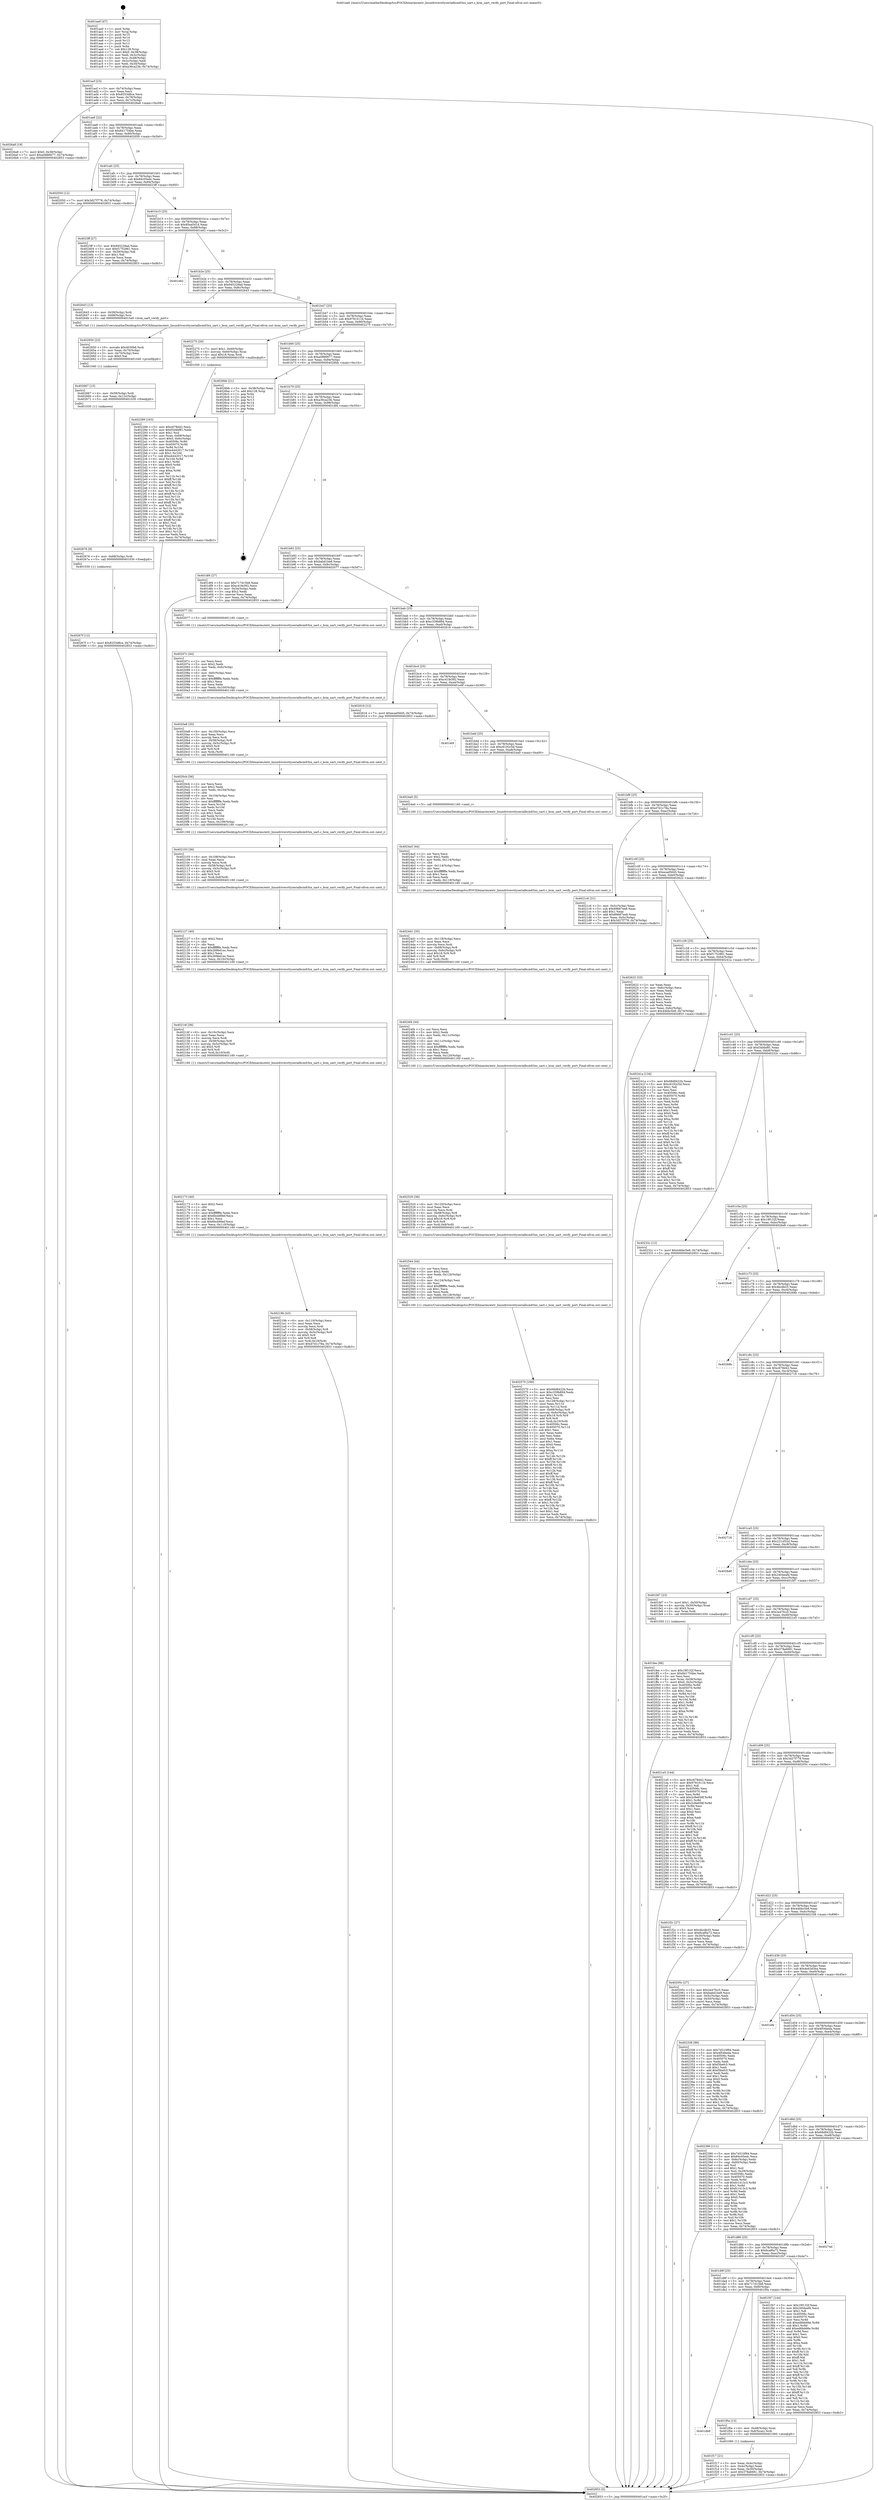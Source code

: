 digraph "0x401aa0" {
  label = "0x401aa0 (/mnt/c/Users/mathe/Desktop/tcc/POCII/binaries/extr_linuxdriversttyserialbcm63xx_uart.c_bcm_uart_verify_port_Final-ollvm.out::main(0))"
  labelloc = "t"
  node[shape=record]

  Entry [label="",width=0.3,height=0.3,shape=circle,fillcolor=black,style=filled]
  "0x401acf" [label="{
     0x401acf [23]\l
     | [instrs]\l
     &nbsp;&nbsp;0x401acf \<+3\>: mov -0x74(%rbp),%eax\l
     &nbsp;&nbsp;0x401ad2 \<+2\>: mov %eax,%ecx\l
     &nbsp;&nbsp;0x401ad4 \<+6\>: sub $0x8253d8ce,%ecx\l
     &nbsp;&nbsp;0x401ada \<+3\>: mov %eax,-0x78(%rbp)\l
     &nbsp;&nbsp;0x401add \<+3\>: mov %ecx,-0x7c(%rbp)\l
     &nbsp;&nbsp;0x401ae0 \<+6\>: je 00000000004026a8 \<main+0xc08\>\l
  }"]
  "0x4026a8" [label="{
     0x4026a8 [19]\l
     | [instrs]\l
     &nbsp;&nbsp;0x4026a8 \<+7\>: movl $0x0,-0x38(%rbp)\l
     &nbsp;&nbsp;0x4026af \<+7\>: movl $0xa0886677,-0x74(%rbp)\l
     &nbsp;&nbsp;0x4026b6 \<+5\>: jmp 0000000000402853 \<main+0xdb3\>\l
  }"]
  "0x401ae6" [label="{
     0x401ae6 [22]\l
     | [instrs]\l
     &nbsp;&nbsp;0x401ae6 \<+5\>: jmp 0000000000401aeb \<main+0x4b\>\l
     &nbsp;&nbsp;0x401aeb \<+3\>: mov -0x78(%rbp),%eax\l
     &nbsp;&nbsp;0x401aee \<+5\>: sub $0x841754be,%eax\l
     &nbsp;&nbsp;0x401af3 \<+3\>: mov %eax,-0x80(%rbp)\l
     &nbsp;&nbsp;0x401af6 \<+6\>: je 0000000000402050 \<main+0x5b0\>\l
  }"]
  Exit [label="",width=0.3,height=0.3,shape=circle,fillcolor=black,style=filled,peripheries=2]
  "0x402050" [label="{
     0x402050 [12]\l
     | [instrs]\l
     &nbsp;&nbsp;0x402050 \<+7\>: movl $0x3d27f778,-0x74(%rbp)\l
     &nbsp;&nbsp;0x402057 \<+5\>: jmp 0000000000402853 \<main+0xdb3\>\l
  }"]
  "0x401afc" [label="{
     0x401afc [25]\l
     | [instrs]\l
     &nbsp;&nbsp;0x401afc \<+5\>: jmp 0000000000401b01 \<main+0x61\>\l
     &nbsp;&nbsp;0x401b01 \<+3\>: mov -0x78(%rbp),%eax\l
     &nbsp;&nbsp;0x401b04 \<+5\>: sub $0x84c05edc,%eax\l
     &nbsp;&nbsp;0x401b09 \<+6\>: mov %eax,-0x84(%rbp)\l
     &nbsp;&nbsp;0x401b0f \<+6\>: je 00000000004023ff \<main+0x95f\>\l
  }"]
  "0x40267f" [label="{
     0x40267f [12]\l
     | [instrs]\l
     &nbsp;&nbsp;0x40267f \<+7\>: movl $0x8253d8ce,-0x74(%rbp)\l
     &nbsp;&nbsp;0x402686 \<+5\>: jmp 0000000000402853 \<main+0xdb3\>\l
  }"]
  "0x4023ff" [label="{
     0x4023ff [27]\l
     | [instrs]\l
     &nbsp;&nbsp;0x4023ff \<+5\>: mov $0x945229ad,%eax\l
     &nbsp;&nbsp;0x402404 \<+5\>: mov $0xf1752861,%ecx\l
     &nbsp;&nbsp;0x402409 \<+3\>: mov -0x29(%rbp),%dl\l
     &nbsp;&nbsp;0x40240c \<+3\>: test $0x1,%dl\l
     &nbsp;&nbsp;0x40240f \<+3\>: cmovne %ecx,%eax\l
     &nbsp;&nbsp;0x402412 \<+3\>: mov %eax,-0x74(%rbp)\l
     &nbsp;&nbsp;0x402415 \<+5\>: jmp 0000000000402853 \<main+0xdb3\>\l
  }"]
  "0x401b15" [label="{
     0x401b15 [25]\l
     | [instrs]\l
     &nbsp;&nbsp;0x401b15 \<+5\>: jmp 0000000000401b1a \<main+0x7a\>\l
     &nbsp;&nbsp;0x401b1a \<+3\>: mov -0x78(%rbp),%eax\l
     &nbsp;&nbsp;0x401b1d \<+5\>: sub $0x85ea541d,%eax\l
     &nbsp;&nbsp;0x401b22 \<+6\>: mov %eax,-0x88(%rbp)\l
     &nbsp;&nbsp;0x401b28 \<+6\>: je 0000000000401e62 \<main+0x3c2\>\l
  }"]
  "0x402676" [label="{
     0x402676 [9]\l
     | [instrs]\l
     &nbsp;&nbsp;0x402676 \<+4\>: mov -0x68(%rbp),%rdi\l
     &nbsp;&nbsp;0x40267a \<+5\>: call 0000000000401030 \<free@plt\>\l
     | [calls]\l
     &nbsp;&nbsp;0x401030 \{1\} (unknown)\l
  }"]
  "0x401e62" [label="{
     0x401e62\l
  }", style=dashed]
  "0x401b2e" [label="{
     0x401b2e [25]\l
     | [instrs]\l
     &nbsp;&nbsp;0x401b2e \<+5\>: jmp 0000000000401b33 \<main+0x93\>\l
     &nbsp;&nbsp;0x401b33 \<+3\>: mov -0x78(%rbp),%eax\l
     &nbsp;&nbsp;0x401b36 \<+5\>: sub $0x945229ad,%eax\l
     &nbsp;&nbsp;0x401b3b \<+6\>: mov %eax,-0x8c(%rbp)\l
     &nbsp;&nbsp;0x401b41 \<+6\>: je 0000000000402643 \<main+0xba3\>\l
  }"]
  "0x402667" [label="{
     0x402667 [15]\l
     | [instrs]\l
     &nbsp;&nbsp;0x402667 \<+4\>: mov -0x58(%rbp),%rdi\l
     &nbsp;&nbsp;0x40266b \<+6\>: mov %eax,-0x12c(%rbp)\l
     &nbsp;&nbsp;0x402671 \<+5\>: call 0000000000401030 \<free@plt\>\l
     | [calls]\l
     &nbsp;&nbsp;0x401030 \{1\} (unknown)\l
  }"]
  "0x402643" [label="{
     0x402643 [13]\l
     | [instrs]\l
     &nbsp;&nbsp;0x402643 \<+4\>: mov -0x58(%rbp),%rdi\l
     &nbsp;&nbsp;0x402647 \<+4\>: mov -0x68(%rbp),%rsi\l
     &nbsp;&nbsp;0x40264b \<+5\>: call 00000000004015a0 \<bcm_uart_verify_port\>\l
     | [calls]\l
     &nbsp;&nbsp;0x4015a0 \{1\} (/mnt/c/Users/mathe/Desktop/tcc/POCII/binaries/extr_linuxdriversttyserialbcm63xx_uart.c_bcm_uart_verify_port_Final-ollvm.out::bcm_uart_verify_port)\l
  }"]
  "0x401b47" [label="{
     0x401b47 [25]\l
     | [instrs]\l
     &nbsp;&nbsp;0x401b47 \<+5\>: jmp 0000000000401b4c \<main+0xac\>\l
     &nbsp;&nbsp;0x401b4c \<+3\>: mov -0x78(%rbp),%eax\l
     &nbsp;&nbsp;0x401b4f \<+5\>: sub $0x9781011b,%eax\l
     &nbsp;&nbsp;0x401b54 \<+6\>: mov %eax,-0x90(%rbp)\l
     &nbsp;&nbsp;0x401b5a \<+6\>: je 0000000000402275 \<main+0x7d5\>\l
  }"]
  "0x402650" [label="{
     0x402650 [23]\l
     | [instrs]\l
     &nbsp;&nbsp;0x402650 \<+10\>: movabs $0x4030b6,%rdi\l
     &nbsp;&nbsp;0x40265a \<+3\>: mov %eax,-0x70(%rbp)\l
     &nbsp;&nbsp;0x40265d \<+3\>: mov -0x70(%rbp),%esi\l
     &nbsp;&nbsp;0x402660 \<+2\>: mov $0x0,%al\l
     &nbsp;&nbsp;0x402662 \<+5\>: call 0000000000401040 \<printf@plt\>\l
     | [calls]\l
     &nbsp;&nbsp;0x401040 \{1\} (unknown)\l
  }"]
  "0x402275" [label="{
     0x402275 [20]\l
     | [instrs]\l
     &nbsp;&nbsp;0x402275 \<+7\>: movl $0x1,-0x60(%rbp)\l
     &nbsp;&nbsp;0x40227c \<+4\>: movslq -0x60(%rbp),%rax\l
     &nbsp;&nbsp;0x402280 \<+4\>: imul $0x18,%rax,%rdi\l
     &nbsp;&nbsp;0x402284 \<+5\>: call 0000000000401050 \<malloc@plt\>\l
     | [calls]\l
     &nbsp;&nbsp;0x401050 \{1\} (unknown)\l
  }"]
  "0x401b60" [label="{
     0x401b60 [25]\l
     | [instrs]\l
     &nbsp;&nbsp;0x401b60 \<+5\>: jmp 0000000000401b65 \<main+0xc5\>\l
     &nbsp;&nbsp;0x401b65 \<+3\>: mov -0x78(%rbp),%eax\l
     &nbsp;&nbsp;0x401b68 \<+5\>: sub $0xa0886677,%eax\l
     &nbsp;&nbsp;0x401b6d \<+6\>: mov %eax,-0x94(%rbp)\l
     &nbsp;&nbsp;0x401b73 \<+6\>: je 00000000004026bb \<main+0xc1b\>\l
  }"]
  "0x402570" [label="{
     0x402570 [166]\l
     | [instrs]\l
     &nbsp;&nbsp;0x402570 \<+5\>: mov $0x68d8422b,%ecx\l
     &nbsp;&nbsp;0x402575 \<+5\>: mov $0xc339b894,%edx\l
     &nbsp;&nbsp;0x40257a \<+3\>: mov $0x1,%r10b\l
     &nbsp;&nbsp;0x40257d \<+2\>: xor %esi,%esi\l
     &nbsp;&nbsp;0x40257f \<+7\>: mov -0x128(%rbp),%r11d\l
     &nbsp;&nbsp;0x402586 \<+4\>: imul %eax,%r11d\l
     &nbsp;&nbsp;0x40258a \<+3\>: movslq %r11d,%rdi\l
     &nbsp;&nbsp;0x40258d \<+4\>: mov -0x68(%rbp),%r8\l
     &nbsp;&nbsp;0x402591 \<+4\>: movslq -0x6c(%rbp),%r9\l
     &nbsp;&nbsp;0x402595 \<+4\>: imul $0x18,%r9,%r9\l
     &nbsp;&nbsp;0x402599 \<+3\>: add %r9,%r8\l
     &nbsp;&nbsp;0x40259c \<+4\>: mov %rdi,0x10(%r8)\l
     &nbsp;&nbsp;0x4025a0 \<+7\>: mov 0x40506c,%eax\l
     &nbsp;&nbsp;0x4025a7 \<+8\>: mov 0x405070,%r11d\l
     &nbsp;&nbsp;0x4025af \<+3\>: sub $0x1,%esi\l
     &nbsp;&nbsp;0x4025b2 \<+2\>: mov %eax,%ebx\l
     &nbsp;&nbsp;0x4025b4 \<+2\>: add %esi,%ebx\l
     &nbsp;&nbsp;0x4025b6 \<+3\>: imul %ebx,%eax\l
     &nbsp;&nbsp;0x4025b9 \<+3\>: and $0x1,%eax\l
     &nbsp;&nbsp;0x4025bc \<+3\>: cmp $0x0,%eax\l
     &nbsp;&nbsp;0x4025bf \<+4\>: sete %r14b\l
     &nbsp;&nbsp;0x4025c3 \<+4\>: cmp $0xa,%r11d\l
     &nbsp;&nbsp;0x4025c7 \<+4\>: setl %r15b\l
     &nbsp;&nbsp;0x4025cb \<+3\>: mov %r14b,%r12b\l
     &nbsp;&nbsp;0x4025ce \<+4\>: xor $0xff,%r12b\l
     &nbsp;&nbsp;0x4025d2 \<+3\>: mov %r15b,%r13b\l
     &nbsp;&nbsp;0x4025d5 \<+4\>: xor $0xff,%r13b\l
     &nbsp;&nbsp;0x4025d9 \<+4\>: xor $0x1,%r10b\l
     &nbsp;&nbsp;0x4025dd \<+3\>: mov %r12b,%al\l
     &nbsp;&nbsp;0x4025e0 \<+2\>: and $0xff,%al\l
     &nbsp;&nbsp;0x4025e2 \<+3\>: and %r10b,%r14b\l
     &nbsp;&nbsp;0x4025e5 \<+3\>: mov %r13b,%sil\l
     &nbsp;&nbsp;0x4025e8 \<+4\>: and $0xff,%sil\l
     &nbsp;&nbsp;0x4025ec \<+3\>: and %r10b,%r15b\l
     &nbsp;&nbsp;0x4025ef \<+3\>: or %r14b,%al\l
     &nbsp;&nbsp;0x4025f2 \<+3\>: or %r15b,%sil\l
     &nbsp;&nbsp;0x4025f5 \<+3\>: xor %sil,%al\l
     &nbsp;&nbsp;0x4025f8 \<+3\>: or %r13b,%r12b\l
     &nbsp;&nbsp;0x4025fb \<+4\>: xor $0xff,%r12b\l
     &nbsp;&nbsp;0x4025ff \<+4\>: or $0x1,%r10b\l
     &nbsp;&nbsp;0x402603 \<+3\>: and %r10b,%r12b\l
     &nbsp;&nbsp;0x402606 \<+3\>: or %r12b,%al\l
     &nbsp;&nbsp;0x402609 \<+2\>: test $0x1,%al\l
     &nbsp;&nbsp;0x40260b \<+3\>: cmovne %edx,%ecx\l
     &nbsp;&nbsp;0x40260e \<+3\>: mov %ecx,-0x74(%rbp)\l
     &nbsp;&nbsp;0x402611 \<+5\>: jmp 0000000000402853 \<main+0xdb3\>\l
  }"]
  "0x4026bb" [label="{
     0x4026bb [21]\l
     | [instrs]\l
     &nbsp;&nbsp;0x4026bb \<+3\>: mov -0x38(%rbp),%eax\l
     &nbsp;&nbsp;0x4026be \<+7\>: add $0x128,%rsp\l
     &nbsp;&nbsp;0x4026c5 \<+1\>: pop %rbx\l
     &nbsp;&nbsp;0x4026c6 \<+2\>: pop %r12\l
     &nbsp;&nbsp;0x4026c8 \<+2\>: pop %r13\l
     &nbsp;&nbsp;0x4026ca \<+2\>: pop %r14\l
     &nbsp;&nbsp;0x4026cc \<+2\>: pop %r15\l
     &nbsp;&nbsp;0x4026ce \<+1\>: pop %rbp\l
     &nbsp;&nbsp;0x4026cf \<+1\>: ret\l
  }"]
  "0x401b79" [label="{
     0x401b79 [25]\l
     | [instrs]\l
     &nbsp;&nbsp;0x401b79 \<+5\>: jmp 0000000000401b7e \<main+0xde\>\l
     &nbsp;&nbsp;0x401b7e \<+3\>: mov -0x78(%rbp),%eax\l
     &nbsp;&nbsp;0x401b81 \<+5\>: sub $0xa36ca23b,%eax\l
     &nbsp;&nbsp;0x401b86 \<+6\>: mov %eax,-0x98(%rbp)\l
     &nbsp;&nbsp;0x401b8c \<+6\>: je 0000000000401df4 \<main+0x354\>\l
  }"]
  "0x402544" [label="{
     0x402544 [44]\l
     | [instrs]\l
     &nbsp;&nbsp;0x402544 \<+2\>: xor %ecx,%ecx\l
     &nbsp;&nbsp;0x402546 \<+5\>: mov $0x2,%edx\l
     &nbsp;&nbsp;0x40254b \<+6\>: mov %edx,-0x124(%rbp)\l
     &nbsp;&nbsp;0x402551 \<+1\>: cltd\l
     &nbsp;&nbsp;0x402552 \<+6\>: mov -0x124(%rbp),%esi\l
     &nbsp;&nbsp;0x402558 \<+2\>: idiv %esi\l
     &nbsp;&nbsp;0x40255a \<+6\>: imul $0xfffffffe,%edx,%edx\l
     &nbsp;&nbsp;0x402560 \<+3\>: sub $0x1,%ecx\l
     &nbsp;&nbsp;0x402563 \<+2\>: sub %ecx,%edx\l
     &nbsp;&nbsp;0x402565 \<+6\>: mov %edx,-0x128(%rbp)\l
     &nbsp;&nbsp;0x40256b \<+5\>: call 0000000000401160 \<next_i\>\l
     | [calls]\l
     &nbsp;&nbsp;0x401160 \{1\} (/mnt/c/Users/mathe/Desktop/tcc/POCII/binaries/extr_linuxdriversttyserialbcm63xx_uart.c_bcm_uart_verify_port_Final-ollvm.out::next_i)\l
  }"]
  "0x401df4" [label="{
     0x401df4 [27]\l
     | [instrs]\l
     &nbsp;&nbsp;0x401df4 \<+5\>: mov $0x717d15b8,%eax\l
     &nbsp;&nbsp;0x401df9 \<+5\>: mov $0xc41fe392,%ecx\l
     &nbsp;&nbsp;0x401dfe \<+3\>: mov -0x34(%rbp),%edx\l
     &nbsp;&nbsp;0x401e01 \<+3\>: cmp $0x2,%edx\l
     &nbsp;&nbsp;0x401e04 \<+3\>: cmovne %ecx,%eax\l
     &nbsp;&nbsp;0x401e07 \<+3\>: mov %eax,-0x74(%rbp)\l
     &nbsp;&nbsp;0x401e0a \<+5\>: jmp 0000000000402853 \<main+0xdb3\>\l
  }"]
  "0x401b92" [label="{
     0x401b92 [25]\l
     | [instrs]\l
     &nbsp;&nbsp;0x401b92 \<+5\>: jmp 0000000000401b97 \<main+0xf7\>\l
     &nbsp;&nbsp;0x401b97 \<+3\>: mov -0x78(%rbp),%eax\l
     &nbsp;&nbsp;0x401b9a \<+5\>: sub $0xbabd1be8,%eax\l
     &nbsp;&nbsp;0x401b9f \<+6\>: mov %eax,-0x9c(%rbp)\l
     &nbsp;&nbsp;0x401ba5 \<+6\>: je 0000000000402077 \<main+0x5d7\>\l
  }"]
  "0x402853" [label="{
     0x402853 [5]\l
     | [instrs]\l
     &nbsp;&nbsp;0x402853 \<+5\>: jmp 0000000000401acf \<main+0x2f\>\l
  }"]
  "0x401aa0" [label="{
     0x401aa0 [47]\l
     | [instrs]\l
     &nbsp;&nbsp;0x401aa0 \<+1\>: push %rbp\l
     &nbsp;&nbsp;0x401aa1 \<+3\>: mov %rsp,%rbp\l
     &nbsp;&nbsp;0x401aa4 \<+2\>: push %r15\l
     &nbsp;&nbsp;0x401aa6 \<+2\>: push %r14\l
     &nbsp;&nbsp;0x401aa8 \<+2\>: push %r13\l
     &nbsp;&nbsp;0x401aaa \<+2\>: push %r12\l
     &nbsp;&nbsp;0x401aac \<+1\>: push %rbx\l
     &nbsp;&nbsp;0x401aad \<+7\>: sub $0x128,%rsp\l
     &nbsp;&nbsp;0x401ab4 \<+7\>: movl $0x0,-0x38(%rbp)\l
     &nbsp;&nbsp;0x401abb \<+3\>: mov %edi,-0x3c(%rbp)\l
     &nbsp;&nbsp;0x401abe \<+4\>: mov %rsi,-0x48(%rbp)\l
     &nbsp;&nbsp;0x401ac2 \<+3\>: mov -0x3c(%rbp),%edi\l
     &nbsp;&nbsp;0x401ac5 \<+3\>: mov %edi,-0x34(%rbp)\l
     &nbsp;&nbsp;0x401ac8 \<+7\>: movl $0xa36ca23b,-0x74(%rbp)\l
  }"]
  "0x402520" [label="{
     0x402520 [36]\l
     | [instrs]\l
     &nbsp;&nbsp;0x402520 \<+6\>: mov -0x120(%rbp),%ecx\l
     &nbsp;&nbsp;0x402526 \<+3\>: imul %eax,%ecx\l
     &nbsp;&nbsp;0x402529 \<+3\>: movslq %ecx,%rdi\l
     &nbsp;&nbsp;0x40252c \<+4\>: mov -0x68(%rbp),%r8\l
     &nbsp;&nbsp;0x402530 \<+4\>: movslq -0x6c(%rbp),%r9\l
     &nbsp;&nbsp;0x402534 \<+4\>: imul $0x18,%r9,%r9\l
     &nbsp;&nbsp;0x402538 \<+3\>: add %r9,%r8\l
     &nbsp;&nbsp;0x40253b \<+4\>: mov %rdi,0x8(%r8)\l
     &nbsp;&nbsp;0x40253f \<+5\>: call 0000000000401160 \<next_i\>\l
     | [calls]\l
     &nbsp;&nbsp;0x401160 \{1\} (/mnt/c/Users/mathe/Desktop/tcc/POCII/binaries/extr_linuxdriversttyserialbcm63xx_uart.c_bcm_uart_verify_port_Final-ollvm.out::next_i)\l
  }"]
  "0x402077" [label="{
     0x402077 [5]\l
     | [instrs]\l
     &nbsp;&nbsp;0x402077 \<+5\>: call 0000000000401160 \<next_i\>\l
     | [calls]\l
     &nbsp;&nbsp;0x401160 \{1\} (/mnt/c/Users/mathe/Desktop/tcc/POCII/binaries/extr_linuxdriversttyserialbcm63xx_uart.c_bcm_uart_verify_port_Final-ollvm.out::next_i)\l
  }"]
  "0x401bab" [label="{
     0x401bab [25]\l
     | [instrs]\l
     &nbsp;&nbsp;0x401bab \<+5\>: jmp 0000000000401bb0 \<main+0x110\>\l
     &nbsp;&nbsp;0x401bb0 \<+3\>: mov -0x78(%rbp),%eax\l
     &nbsp;&nbsp;0x401bb3 \<+5\>: sub $0xc339b894,%eax\l
     &nbsp;&nbsp;0x401bb8 \<+6\>: mov %eax,-0xa0(%rbp)\l
     &nbsp;&nbsp;0x401bbe \<+6\>: je 0000000000402616 \<main+0xb76\>\l
  }"]
  "0x4024f4" [label="{
     0x4024f4 [44]\l
     | [instrs]\l
     &nbsp;&nbsp;0x4024f4 \<+2\>: xor %ecx,%ecx\l
     &nbsp;&nbsp;0x4024f6 \<+5\>: mov $0x2,%edx\l
     &nbsp;&nbsp;0x4024fb \<+6\>: mov %edx,-0x11c(%rbp)\l
     &nbsp;&nbsp;0x402501 \<+1\>: cltd\l
     &nbsp;&nbsp;0x402502 \<+6\>: mov -0x11c(%rbp),%esi\l
     &nbsp;&nbsp;0x402508 \<+2\>: idiv %esi\l
     &nbsp;&nbsp;0x40250a \<+6\>: imul $0xfffffffe,%edx,%edx\l
     &nbsp;&nbsp;0x402510 \<+3\>: sub $0x1,%ecx\l
     &nbsp;&nbsp;0x402513 \<+2\>: sub %ecx,%edx\l
     &nbsp;&nbsp;0x402515 \<+6\>: mov %edx,-0x120(%rbp)\l
     &nbsp;&nbsp;0x40251b \<+5\>: call 0000000000401160 \<next_i\>\l
     | [calls]\l
     &nbsp;&nbsp;0x401160 \{1\} (/mnt/c/Users/mathe/Desktop/tcc/POCII/binaries/extr_linuxdriversttyserialbcm63xx_uart.c_bcm_uart_verify_port_Final-ollvm.out::next_i)\l
  }"]
  "0x402616" [label="{
     0x402616 [12]\l
     | [instrs]\l
     &nbsp;&nbsp;0x402616 \<+7\>: movl $0xecad5645,-0x74(%rbp)\l
     &nbsp;&nbsp;0x40261d \<+5\>: jmp 0000000000402853 \<main+0xdb3\>\l
  }"]
  "0x401bc4" [label="{
     0x401bc4 [25]\l
     | [instrs]\l
     &nbsp;&nbsp;0x401bc4 \<+5\>: jmp 0000000000401bc9 \<main+0x129\>\l
     &nbsp;&nbsp;0x401bc9 \<+3\>: mov -0x78(%rbp),%eax\l
     &nbsp;&nbsp;0x401bcc \<+5\>: sub $0xc41fe392,%eax\l
     &nbsp;&nbsp;0x401bd1 \<+6\>: mov %eax,-0xa4(%rbp)\l
     &nbsp;&nbsp;0x401bd7 \<+6\>: je 0000000000401e0f \<main+0x36f\>\l
  }"]
  "0x4024d1" [label="{
     0x4024d1 [35]\l
     | [instrs]\l
     &nbsp;&nbsp;0x4024d1 \<+6\>: mov -0x118(%rbp),%ecx\l
     &nbsp;&nbsp;0x4024d7 \<+3\>: imul %eax,%ecx\l
     &nbsp;&nbsp;0x4024da \<+3\>: movslq %ecx,%rdi\l
     &nbsp;&nbsp;0x4024dd \<+4\>: mov -0x68(%rbp),%r8\l
     &nbsp;&nbsp;0x4024e1 \<+4\>: movslq -0x6c(%rbp),%r9\l
     &nbsp;&nbsp;0x4024e5 \<+4\>: imul $0x18,%r9,%r9\l
     &nbsp;&nbsp;0x4024e9 \<+3\>: add %r9,%r8\l
     &nbsp;&nbsp;0x4024ec \<+3\>: mov %rdi,(%r8)\l
     &nbsp;&nbsp;0x4024ef \<+5\>: call 0000000000401160 \<next_i\>\l
     | [calls]\l
     &nbsp;&nbsp;0x401160 \{1\} (/mnt/c/Users/mathe/Desktop/tcc/POCII/binaries/extr_linuxdriversttyserialbcm63xx_uart.c_bcm_uart_verify_port_Final-ollvm.out::next_i)\l
  }"]
  "0x401e0f" [label="{
     0x401e0f\l
  }", style=dashed]
  "0x401bdd" [label="{
     0x401bdd [25]\l
     | [instrs]\l
     &nbsp;&nbsp;0x401bdd \<+5\>: jmp 0000000000401be2 \<main+0x142\>\l
     &nbsp;&nbsp;0x401be2 \<+3\>: mov -0x78(%rbp),%eax\l
     &nbsp;&nbsp;0x401be5 \<+5\>: sub $0xc6192c5d,%eax\l
     &nbsp;&nbsp;0x401bea \<+6\>: mov %eax,-0xa8(%rbp)\l
     &nbsp;&nbsp;0x401bf0 \<+6\>: je 00000000004024a0 \<main+0xa00\>\l
  }"]
  "0x4024a5" [label="{
     0x4024a5 [44]\l
     | [instrs]\l
     &nbsp;&nbsp;0x4024a5 \<+2\>: xor %ecx,%ecx\l
     &nbsp;&nbsp;0x4024a7 \<+5\>: mov $0x2,%edx\l
     &nbsp;&nbsp;0x4024ac \<+6\>: mov %edx,-0x114(%rbp)\l
     &nbsp;&nbsp;0x4024b2 \<+1\>: cltd\l
     &nbsp;&nbsp;0x4024b3 \<+6\>: mov -0x114(%rbp),%esi\l
     &nbsp;&nbsp;0x4024b9 \<+2\>: idiv %esi\l
     &nbsp;&nbsp;0x4024bb \<+6\>: imul $0xfffffffe,%edx,%edx\l
     &nbsp;&nbsp;0x4024c1 \<+3\>: sub $0x1,%ecx\l
     &nbsp;&nbsp;0x4024c4 \<+2\>: sub %ecx,%edx\l
     &nbsp;&nbsp;0x4024c6 \<+6\>: mov %edx,-0x118(%rbp)\l
     &nbsp;&nbsp;0x4024cc \<+5\>: call 0000000000401160 \<next_i\>\l
     | [calls]\l
     &nbsp;&nbsp;0x401160 \{1\} (/mnt/c/Users/mathe/Desktop/tcc/POCII/binaries/extr_linuxdriversttyserialbcm63xx_uart.c_bcm_uart_verify_port_Final-ollvm.out::next_i)\l
  }"]
  "0x4024a0" [label="{
     0x4024a0 [5]\l
     | [instrs]\l
     &nbsp;&nbsp;0x4024a0 \<+5\>: call 0000000000401160 \<next_i\>\l
     | [calls]\l
     &nbsp;&nbsp;0x401160 \{1\} (/mnt/c/Users/mathe/Desktop/tcc/POCII/binaries/extr_linuxdriversttyserialbcm63xx_uart.c_bcm_uart_verify_port_Final-ollvm.out::next_i)\l
  }"]
  "0x401bf6" [label="{
     0x401bf6 [25]\l
     | [instrs]\l
     &nbsp;&nbsp;0x401bf6 \<+5\>: jmp 0000000000401bfb \<main+0x15b\>\l
     &nbsp;&nbsp;0x401bfb \<+3\>: mov -0x78(%rbp),%eax\l
     &nbsp;&nbsp;0x401bfe \<+5\>: sub $0xd7d1c78a,%eax\l
     &nbsp;&nbsp;0x401c03 \<+6\>: mov %eax,-0xac(%rbp)\l
     &nbsp;&nbsp;0x401c09 \<+6\>: je 00000000004021c6 \<main+0x726\>\l
  }"]
  "0x402289" [label="{
     0x402289 [163]\l
     | [instrs]\l
     &nbsp;&nbsp;0x402289 \<+5\>: mov $0xc678d42,%ecx\l
     &nbsp;&nbsp;0x40228e \<+5\>: mov $0xf3d4bf81,%edx\l
     &nbsp;&nbsp;0x402293 \<+3\>: mov $0x1,%sil\l
     &nbsp;&nbsp;0x402296 \<+4\>: mov %rax,-0x68(%rbp)\l
     &nbsp;&nbsp;0x40229a \<+7\>: movl $0x0,-0x6c(%rbp)\l
     &nbsp;&nbsp;0x4022a1 \<+8\>: mov 0x40506c,%r8d\l
     &nbsp;&nbsp;0x4022a9 \<+8\>: mov 0x405070,%r9d\l
     &nbsp;&nbsp;0x4022b1 \<+3\>: mov %r8d,%r10d\l
     &nbsp;&nbsp;0x4022b4 \<+7\>: add $0xe4442017,%r10d\l
     &nbsp;&nbsp;0x4022bb \<+4\>: sub $0x1,%r10d\l
     &nbsp;&nbsp;0x4022bf \<+7\>: sub $0xe4442017,%r10d\l
     &nbsp;&nbsp;0x4022c6 \<+4\>: imul %r10d,%r8d\l
     &nbsp;&nbsp;0x4022ca \<+4\>: and $0x1,%r8d\l
     &nbsp;&nbsp;0x4022ce \<+4\>: cmp $0x0,%r8d\l
     &nbsp;&nbsp;0x4022d2 \<+4\>: sete %r11b\l
     &nbsp;&nbsp;0x4022d6 \<+4\>: cmp $0xa,%r9d\l
     &nbsp;&nbsp;0x4022da \<+3\>: setl %bl\l
     &nbsp;&nbsp;0x4022dd \<+3\>: mov %r11b,%r14b\l
     &nbsp;&nbsp;0x4022e0 \<+4\>: xor $0xff,%r14b\l
     &nbsp;&nbsp;0x4022e4 \<+3\>: mov %bl,%r15b\l
     &nbsp;&nbsp;0x4022e7 \<+4\>: xor $0xff,%r15b\l
     &nbsp;&nbsp;0x4022eb \<+4\>: xor $0x1,%sil\l
     &nbsp;&nbsp;0x4022ef \<+3\>: mov %r14b,%r12b\l
     &nbsp;&nbsp;0x4022f2 \<+4\>: and $0xff,%r12b\l
     &nbsp;&nbsp;0x4022f6 \<+3\>: and %sil,%r11b\l
     &nbsp;&nbsp;0x4022f9 \<+3\>: mov %r15b,%r13b\l
     &nbsp;&nbsp;0x4022fc \<+4\>: and $0xff,%r13b\l
     &nbsp;&nbsp;0x402300 \<+3\>: and %sil,%bl\l
     &nbsp;&nbsp;0x402303 \<+3\>: or %r11b,%r12b\l
     &nbsp;&nbsp;0x402306 \<+3\>: or %bl,%r13b\l
     &nbsp;&nbsp;0x402309 \<+3\>: xor %r13b,%r12b\l
     &nbsp;&nbsp;0x40230c \<+3\>: or %r15b,%r14b\l
     &nbsp;&nbsp;0x40230f \<+4\>: xor $0xff,%r14b\l
     &nbsp;&nbsp;0x402313 \<+4\>: or $0x1,%sil\l
     &nbsp;&nbsp;0x402317 \<+3\>: and %sil,%r14b\l
     &nbsp;&nbsp;0x40231a \<+3\>: or %r14b,%r12b\l
     &nbsp;&nbsp;0x40231d \<+4\>: test $0x1,%r12b\l
     &nbsp;&nbsp;0x402321 \<+3\>: cmovne %edx,%ecx\l
     &nbsp;&nbsp;0x402324 \<+3\>: mov %ecx,-0x74(%rbp)\l
     &nbsp;&nbsp;0x402327 \<+5\>: jmp 0000000000402853 \<main+0xdb3\>\l
  }"]
  "0x4021c6" [label="{
     0x4021c6 [31]\l
     | [instrs]\l
     &nbsp;&nbsp;0x4021c6 \<+3\>: mov -0x5c(%rbp),%eax\l
     &nbsp;&nbsp;0x4021c9 \<+5\>: sub $0x89687ee8,%eax\l
     &nbsp;&nbsp;0x4021ce \<+3\>: add $0x1,%eax\l
     &nbsp;&nbsp;0x4021d1 \<+5\>: add $0x89687ee8,%eax\l
     &nbsp;&nbsp;0x4021d6 \<+3\>: mov %eax,-0x5c(%rbp)\l
     &nbsp;&nbsp;0x4021d9 \<+7\>: movl $0x3d27f778,-0x74(%rbp)\l
     &nbsp;&nbsp;0x4021e0 \<+5\>: jmp 0000000000402853 \<main+0xdb3\>\l
  }"]
  "0x401c0f" [label="{
     0x401c0f [25]\l
     | [instrs]\l
     &nbsp;&nbsp;0x401c0f \<+5\>: jmp 0000000000401c14 \<main+0x174\>\l
     &nbsp;&nbsp;0x401c14 \<+3\>: mov -0x78(%rbp),%eax\l
     &nbsp;&nbsp;0x401c17 \<+5\>: sub $0xecad5645,%eax\l
     &nbsp;&nbsp;0x401c1c \<+6\>: mov %eax,-0xb0(%rbp)\l
     &nbsp;&nbsp;0x401c22 \<+6\>: je 0000000000402622 \<main+0xb82\>\l
  }"]
  "0x40219b" [label="{
     0x40219b [43]\l
     | [instrs]\l
     &nbsp;&nbsp;0x40219b \<+6\>: mov -0x110(%rbp),%ecx\l
     &nbsp;&nbsp;0x4021a1 \<+3\>: imul %eax,%ecx\l
     &nbsp;&nbsp;0x4021a4 \<+3\>: movslq %ecx,%rdi\l
     &nbsp;&nbsp;0x4021a7 \<+4\>: mov -0x58(%rbp),%r8\l
     &nbsp;&nbsp;0x4021ab \<+4\>: movslq -0x5c(%rbp),%r9\l
     &nbsp;&nbsp;0x4021af \<+4\>: shl $0x5,%r9\l
     &nbsp;&nbsp;0x4021b3 \<+3\>: add %r9,%r8\l
     &nbsp;&nbsp;0x4021b6 \<+4\>: mov %rdi,0x18(%r8)\l
     &nbsp;&nbsp;0x4021ba \<+7\>: movl $0xd7d1c78a,-0x74(%rbp)\l
     &nbsp;&nbsp;0x4021c1 \<+5\>: jmp 0000000000402853 \<main+0xdb3\>\l
  }"]
  "0x402622" [label="{
     0x402622 [33]\l
     | [instrs]\l
     &nbsp;&nbsp;0x402622 \<+2\>: xor %eax,%eax\l
     &nbsp;&nbsp;0x402624 \<+3\>: mov -0x6c(%rbp),%ecx\l
     &nbsp;&nbsp;0x402627 \<+2\>: mov %eax,%edx\l
     &nbsp;&nbsp;0x402629 \<+2\>: sub %ecx,%edx\l
     &nbsp;&nbsp;0x40262b \<+2\>: mov %eax,%ecx\l
     &nbsp;&nbsp;0x40262d \<+3\>: sub $0x1,%ecx\l
     &nbsp;&nbsp;0x402630 \<+2\>: add %ecx,%edx\l
     &nbsp;&nbsp;0x402632 \<+2\>: sub %edx,%eax\l
     &nbsp;&nbsp;0x402634 \<+3\>: mov %eax,-0x6c(%rbp)\l
     &nbsp;&nbsp;0x402637 \<+7\>: movl $0x44bbc5e8,-0x74(%rbp)\l
     &nbsp;&nbsp;0x40263e \<+5\>: jmp 0000000000402853 \<main+0xdb3\>\l
  }"]
  "0x401c28" [label="{
     0x401c28 [25]\l
     | [instrs]\l
     &nbsp;&nbsp;0x401c28 \<+5\>: jmp 0000000000401c2d \<main+0x18d\>\l
     &nbsp;&nbsp;0x401c2d \<+3\>: mov -0x78(%rbp),%eax\l
     &nbsp;&nbsp;0x401c30 \<+5\>: sub $0xf1752861,%eax\l
     &nbsp;&nbsp;0x401c35 \<+6\>: mov %eax,-0xb4(%rbp)\l
     &nbsp;&nbsp;0x401c3b \<+6\>: je 000000000040241a \<main+0x97a\>\l
  }"]
  "0x402173" [label="{
     0x402173 [40]\l
     | [instrs]\l
     &nbsp;&nbsp;0x402173 \<+5\>: mov $0x2,%ecx\l
     &nbsp;&nbsp;0x402178 \<+1\>: cltd\l
     &nbsp;&nbsp;0x402179 \<+2\>: idiv %ecx\l
     &nbsp;&nbsp;0x40217b \<+6\>: imul $0xfffffffe,%edx,%ecx\l
     &nbsp;&nbsp;0x402181 \<+6\>: add $0x6bcb89ef,%ecx\l
     &nbsp;&nbsp;0x402187 \<+3\>: add $0x1,%ecx\l
     &nbsp;&nbsp;0x40218a \<+6\>: sub $0x6bcb89ef,%ecx\l
     &nbsp;&nbsp;0x402190 \<+6\>: mov %ecx,-0x110(%rbp)\l
     &nbsp;&nbsp;0x402196 \<+5\>: call 0000000000401160 \<next_i\>\l
     | [calls]\l
     &nbsp;&nbsp;0x401160 \{1\} (/mnt/c/Users/mathe/Desktop/tcc/POCII/binaries/extr_linuxdriversttyserialbcm63xx_uart.c_bcm_uart_verify_port_Final-ollvm.out::next_i)\l
  }"]
  "0x40241a" [label="{
     0x40241a [134]\l
     | [instrs]\l
     &nbsp;&nbsp;0x40241a \<+5\>: mov $0x68d8422b,%eax\l
     &nbsp;&nbsp;0x40241f \<+5\>: mov $0xc6192c5d,%ecx\l
     &nbsp;&nbsp;0x402424 \<+2\>: mov $0x1,%dl\l
     &nbsp;&nbsp;0x402426 \<+2\>: xor %esi,%esi\l
     &nbsp;&nbsp;0x402428 \<+7\>: mov 0x40506c,%edi\l
     &nbsp;&nbsp;0x40242f \<+8\>: mov 0x405070,%r8d\l
     &nbsp;&nbsp;0x402437 \<+3\>: sub $0x1,%esi\l
     &nbsp;&nbsp;0x40243a \<+3\>: mov %edi,%r9d\l
     &nbsp;&nbsp;0x40243d \<+3\>: add %esi,%r9d\l
     &nbsp;&nbsp;0x402440 \<+4\>: imul %r9d,%edi\l
     &nbsp;&nbsp;0x402444 \<+3\>: and $0x1,%edi\l
     &nbsp;&nbsp;0x402447 \<+3\>: cmp $0x0,%edi\l
     &nbsp;&nbsp;0x40244a \<+4\>: sete %r10b\l
     &nbsp;&nbsp;0x40244e \<+4\>: cmp $0xa,%r8d\l
     &nbsp;&nbsp;0x402452 \<+4\>: setl %r11b\l
     &nbsp;&nbsp;0x402456 \<+3\>: mov %r10b,%bl\l
     &nbsp;&nbsp;0x402459 \<+3\>: xor $0xff,%bl\l
     &nbsp;&nbsp;0x40245c \<+3\>: mov %r11b,%r14b\l
     &nbsp;&nbsp;0x40245f \<+4\>: xor $0xff,%r14b\l
     &nbsp;&nbsp;0x402463 \<+3\>: xor $0x0,%dl\l
     &nbsp;&nbsp;0x402466 \<+3\>: mov %bl,%r15b\l
     &nbsp;&nbsp;0x402469 \<+4\>: and $0x0,%r15b\l
     &nbsp;&nbsp;0x40246d \<+3\>: and %dl,%r10b\l
     &nbsp;&nbsp;0x402470 \<+3\>: mov %r14b,%r12b\l
     &nbsp;&nbsp;0x402473 \<+4\>: and $0x0,%r12b\l
     &nbsp;&nbsp;0x402477 \<+3\>: and %dl,%r11b\l
     &nbsp;&nbsp;0x40247a \<+3\>: or %r10b,%r15b\l
     &nbsp;&nbsp;0x40247d \<+3\>: or %r11b,%r12b\l
     &nbsp;&nbsp;0x402480 \<+3\>: xor %r12b,%r15b\l
     &nbsp;&nbsp;0x402483 \<+3\>: or %r14b,%bl\l
     &nbsp;&nbsp;0x402486 \<+3\>: xor $0xff,%bl\l
     &nbsp;&nbsp;0x402489 \<+3\>: or $0x0,%dl\l
     &nbsp;&nbsp;0x40248c \<+2\>: and %dl,%bl\l
     &nbsp;&nbsp;0x40248e \<+3\>: or %bl,%r15b\l
     &nbsp;&nbsp;0x402491 \<+4\>: test $0x1,%r15b\l
     &nbsp;&nbsp;0x402495 \<+3\>: cmovne %ecx,%eax\l
     &nbsp;&nbsp;0x402498 \<+3\>: mov %eax,-0x74(%rbp)\l
     &nbsp;&nbsp;0x40249b \<+5\>: jmp 0000000000402853 \<main+0xdb3\>\l
  }"]
  "0x401c41" [label="{
     0x401c41 [25]\l
     | [instrs]\l
     &nbsp;&nbsp;0x401c41 \<+5\>: jmp 0000000000401c46 \<main+0x1a6\>\l
     &nbsp;&nbsp;0x401c46 \<+3\>: mov -0x78(%rbp),%eax\l
     &nbsp;&nbsp;0x401c49 \<+5\>: sub $0xf3d4bf81,%eax\l
     &nbsp;&nbsp;0x401c4e \<+6\>: mov %eax,-0xb8(%rbp)\l
     &nbsp;&nbsp;0x401c54 \<+6\>: je 000000000040232c \<main+0x88c\>\l
  }"]
  "0x40214f" [label="{
     0x40214f [36]\l
     | [instrs]\l
     &nbsp;&nbsp;0x40214f \<+6\>: mov -0x10c(%rbp),%ecx\l
     &nbsp;&nbsp;0x402155 \<+3\>: imul %eax,%ecx\l
     &nbsp;&nbsp;0x402158 \<+3\>: movslq %ecx,%rdi\l
     &nbsp;&nbsp;0x40215b \<+4\>: mov -0x58(%rbp),%r8\l
     &nbsp;&nbsp;0x40215f \<+4\>: movslq -0x5c(%rbp),%r9\l
     &nbsp;&nbsp;0x402163 \<+4\>: shl $0x5,%r9\l
     &nbsp;&nbsp;0x402167 \<+3\>: add %r9,%r8\l
     &nbsp;&nbsp;0x40216a \<+4\>: mov %rdi,0x10(%r8)\l
     &nbsp;&nbsp;0x40216e \<+5\>: call 0000000000401160 \<next_i\>\l
     | [calls]\l
     &nbsp;&nbsp;0x401160 \{1\} (/mnt/c/Users/mathe/Desktop/tcc/POCII/binaries/extr_linuxdriversttyserialbcm63xx_uart.c_bcm_uart_verify_port_Final-ollvm.out::next_i)\l
  }"]
  "0x40232c" [label="{
     0x40232c [12]\l
     | [instrs]\l
     &nbsp;&nbsp;0x40232c \<+7\>: movl $0x44bbc5e8,-0x74(%rbp)\l
     &nbsp;&nbsp;0x402333 \<+5\>: jmp 0000000000402853 \<main+0xdb3\>\l
  }"]
  "0x401c5a" [label="{
     0x401c5a [25]\l
     | [instrs]\l
     &nbsp;&nbsp;0x401c5a \<+5\>: jmp 0000000000401c5f \<main+0x1bf\>\l
     &nbsp;&nbsp;0x401c5f \<+3\>: mov -0x78(%rbp),%eax\l
     &nbsp;&nbsp;0x401c62 \<+5\>: sub $0x19f132f,%eax\l
     &nbsp;&nbsp;0x401c67 \<+6\>: mov %eax,-0xbc(%rbp)\l
     &nbsp;&nbsp;0x401c6d \<+6\>: je 00000000004026e8 \<main+0xc48\>\l
  }"]
  "0x402127" [label="{
     0x402127 [40]\l
     | [instrs]\l
     &nbsp;&nbsp;0x402127 \<+5\>: mov $0x2,%ecx\l
     &nbsp;&nbsp;0x40212c \<+1\>: cltd\l
     &nbsp;&nbsp;0x40212d \<+2\>: idiv %ecx\l
     &nbsp;&nbsp;0x40212f \<+6\>: imul $0xfffffffe,%edx,%ecx\l
     &nbsp;&nbsp;0x402135 \<+6\>: sub $0x269bd1ec,%ecx\l
     &nbsp;&nbsp;0x40213b \<+3\>: add $0x1,%ecx\l
     &nbsp;&nbsp;0x40213e \<+6\>: add $0x269bd1ec,%ecx\l
     &nbsp;&nbsp;0x402144 \<+6\>: mov %ecx,-0x10c(%rbp)\l
     &nbsp;&nbsp;0x40214a \<+5\>: call 0000000000401160 \<next_i\>\l
     | [calls]\l
     &nbsp;&nbsp;0x401160 \{1\} (/mnt/c/Users/mathe/Desktop/tcc/POCII/binaries/extr_linuxdriversttyserialbcm63xx_uart.c_bcm_uart_verify_port_Final-ollvm.out::next_i)\l
  }"]
  "0x4026e8" [label="{
     0x4026e8\l
  }", style=dashed]
  "0x401c73" [label="{
     0x401c73 [25]\l
     | [instrs]\l
     &nbsp;&nbsp;0x401c73 \<+5\>: jmp 0000000000401c78 \<main+0x1d8\>\l
     &nbsp;&nbsp;0x401c78 \<+3\>: mov -0x78(%rbp),%eax\l
     &nbsp;&nbsp;0x401c7b \<+5\>: sub $0x4bcdb25,%eax\l
     &nbsp;&nbsp;0x401c80 \<+6\>: mov %eax,-0xc0(%rbp)\l
     &nbsp;&nbsp;0x401c86 \<+6\>: je 000000000040268b \<main+0xbeb\>\l
  }"]
  "0x402103" [label="{
     0x402103 [36]\l
     | [instrs]\l
     &nbsp;&nbsp;0x402103 \<+6\>: mov -0x108(%rbp),%ecx\l
     &nbsp;&nbsp;0x402109 \<+3\>: imul %eax,%ecx\l
     &nbsp;&nbsp;0x40210c \<+3\>: movslq %ecx,%rdi\l
     &nbsp;&nbsp;0x40210f \<+4\>: mov -0x58(%rbp),%r8\l
     &nbsp;&nbsp;0x402113 \<+4\>: movslq -0x5c(%rbp),%r9\l
     &nbsp;&nbsp;0x402117 \<+4\>: shl $0x5,%r9\l
     &nbsp;&nbsp;0x40211b \<+3\>: add %r9,%r8\l
     &nbsp;&nbsp;0x40211e \<+4\>: mov %rdi,0x8(%r8)\l
     &nbsp;&nbsp;0x402122 \<+5\>: call 0000000000401160 \<next_i\>\l
     | [calls]\l
     &nbsp;&nbsp;0x401160 \{1\} (/mnt/c/Users/mathe/Desktop/tcc/POCII/binaries/extr_linuxdriversttyserialbcm63xx_uart.c_bcm_uart_verify_port_Final-ollvm.out::next_i)\l
  }"]
  "0x40268b" [label="{
     0x40268b\l
  }", style=dashed]
  "0x401c8c" [label="{
     0x401c8c [25]\l
     | [instrs]\l
     &nbsp;&nbsp;0x401c8c \<+5\>: jmp 0000000000401c91 \<main+0x1f1\>\l
     &nbsp;&nbsp;0x401c91 \<+3\>: mov -0x78(%rbp),%eax\l
     &nbsp;&nbsp;0x401c94 \<+5\>: sub $0xc678d42,%eax\l
     &nbsp;&nbsp;0x401c99 \<+6\>: mov %eax,-0xc4(%rbp)\l
     &nbsp;&nbsp;0x401c9f \<+6\>: je 0000000000402716 \<main+0xc76\>\l
  }"]
  "0x4020cb" [label="{
     0x4020cb [56]\l
     | [instrs]\l
     &nbsp;&nbsp;0x4020cb \<+2\>: xor %ecx,%ecx\l
     &nbsp;&nbsp;0x4020cd \<+5\>: mov $0x2,%edx\l
     &nbsp;&nbsp;0x4020d2 \<+6\>: mov %edx,-0x104(%rbp)\l
     &nbsp;&nbsp;0x4020d8 \<+1\>: cltd\l
     &nbsp;&nbsp;0x4020d9 \<+6\>: mov -0x104(%rbp),%esi\l
     &nbsp;&nbsp;0x4020df \<+2\>: idiv %esi\l
     &nbsp;&nbsp;0x4020e1 \<+6\>: imul $0xfffffffe,%edx,%edx\l
     &nbsp;&nbsp;0x4020e7 \<+3\>: mov %ecx,%r10d\l
     &nbsp;&nbsp;0x4020ea \<+3\>: sub %edx,%r10d\l
     &nbsp;&nbsp;0x4020ed \<+2\>: mov %ecx,%edx\l
     &nbsp;&nbsp;0x4020ef \<+3\>: sub $0x1,%edx\l
     &nbsp;&nbsp;0x4020f2 \<+3\>: add %edx,%r10d\l
     &nbsp;&nbsp;0x4020f5 \<+3\>: sub %r10d,%ecx\l
     &nbsp;&nbsp;0x4020f8 \<+6\>: mov %ecx,-0x108(%rbp)\l
     &nbsp;&nbsp;0x4020fe \<+5\>: call 0000000000401160 \<next_i\>\l
     | [calls]\l
     &nbsp;&nbsp;0x401160 \{1\} (/mnt/c/Users/mathe/Desktop/tcc/POCII/binaries/extr_linuxdriversttyserialbcm63xx_uart.c_bcm_uart_verify_port_Final-ollvm.out::next_i)\l
  }"]
  "0x402716" [label="{
     0x402716\l
  }", style=dashed]
  "0x401ca5" [label="{
     0x401ca5 [25]\l
     | [instrs]\l
     &nbsp;&nbsp;0x401ca5 \<+5\>: jmp 0000000000401caa \<main+0x20a\>\l
     &nbsp;&nbsp;0x401caa \<+3\>: mov -0x78(%rbp),%eax\l
     &nbsp;&nbsp;0x401cad \<+5\>: sub $0x221cf32d,%eax\l
     &nbsp;&nbsp;0x401cb2 \<+6\>: mov %eax,-0xc8(%rbp)\l
     &nbsp;&nbsp;0x401cb8 \<+6\>: je 00000000004026d0 \<main+0xc30\>\l
  }"]
  "0x4020a8" [label="{
     0x4020a8 [35]\l
     | [instrs]\l
     &nbsp;&nbsp;0x4020a8 \<+6\>: mov -0x100(%rbp),%ecx\l
     &nbsp;&nbsp;0x4020ae \<+3\>: imul %eax,%ecx\l
     &nbsp;&nbsp;0x4020b1 \<+3\>: movslq %ecx,%rdi\l
     &nbsp;&nbsp;0x4020b4 \<+4\>: mov -0x58(%rbp),%r8\l
     &nbsp;&nbsp;0x4020b8 \<+4\>: movslq -0x5c(%rbp),%r9\l
     &nbsp;&nbsp;0x4020bc \<+4\>: shl $0x5,%r9\l
     &nbsp;&nbsp;0x4020c0 \<+3\>: add %r9,%r8\l
     &nbsp;&nbsp;0x4020c3 \<+3\>: mov %rdi,(%r8)\l
     &nbsp;&nbsp;0x4020c6 \<+5\>: call 0000000000401160 \<next_i\>\l
     | [calls]\l
     &nbsp;&nbsp;0x401160 \{1\} (/mnt/c/Users/mathe/Desktop/tcc/POCII/binaries/extr_linuxdriversttyserialbcm63xx_uart.c_bcm_uart_verify_port_Final-ollvm.out::next_i)\l
  }"]
  "0x4026d0" [label="{
     0x4026d0\l
  }", style=dashed]
  "0x401cbe" [label="{
     0x401cbe [25]\l
     | [instrs]\l
     &nbsp;&nbsp;0x401cbe \<+5\>: jmp 0000000000401cc3 \<main+0x223\>\l
     &nbsp;&nbsp;0x401cc3 \<+3\>: mov -0x78(%rbp),%eax\l
     &nbsp;&nbsp;0x401cc6 \<+5\>: sub $0x2404eafd,%eax\l
     &nbsp;&nbsp;0x401ccb \<+6\>: mov %eax,-0xcc(%rbp)\l
     &nbsp;&nbsp;0x401cd1 \<+6\>: je 0000000000401fd7 \<main+0x537\>\l
  }"]
  "0x40207c" [label="{
     0x40207c [44]\l
     | [instrs]\l
     &nbsp;&nbsp;0x40207c \<+2\>: xor %ecx,%ecx\l
     &nbsp;&nbsp;0x40207e \<+5\>: mov $0x2,%edx\l
     &nbsp;&nbsp;0x402083 \<+6\>: mov %edx,-0xfc(%rbp)\l
     &nbsp;&nbsp;0x402089 \<+1\>: cltd\l
     &nbsp;&nbsp;0x40208a \<+6\>: mov -0xfc(%rbp),%esi\l
     &nbsp;&nbsp;0x402090 \<+2\>: idiv %esi\l
     &nbsp;&nbsp;0x402092 \<+6\>: imul $0xfffffffe,%edx,%edx\l
     &nbsp;&nbsp;0x402098 \<+3\>: sub $0x1,%ecx\l
     &nbsp;&nbsp;0x40209b \<+2\>: sub %ecx,%edx\l
     &nbsp;&nbsp;0x40209d \<+6\>: mov %edx,-0x100(%rbp)\l
     &nbsp;&nbsp;0x4020a3 \<+5\>: call 0000000000401160 \<next_i\>\l
     | [calls]\l
     &nbsp;&nbsp;0x401160 \{1\} (/mnt/c/Users/mathe/Desktop/tcc/POCII/binaries/extr_linuxdriversttyserialbcm63xx_uart.c_bcm_uart_verify_port_Final-ollvm.out::next_i)\l
  }"]
  "0x401fd7" [label="{
     0x401fd7 [23]\l
     | [instrs]\l
     &nbsp;&nbsp;0x401fd7 \<+7\>: movl $0x1,-0x50(%rbp)\l
     &nbsp;&nbsp;0x401fde \<+4\>: movslq -0x50(%rbp),%rax\l
     &nbsp;&nbsp;0x401fe2 \<+4\>: shl $0x5,%rax\l
     &nbsp;&nbsp;0x401fe6 \<+3\>: mov %rax,%rdi\l
     &nbsp;&nbsp;0x401fe9 \<+5\>: call 0000000000401050 \<malloc@plt\>\l
     | [calls]\l
     &nbsp;&nbsp;0x401050 \{1\} (unknown)\l
  }"]
  "0x401cd7" [label="{
     0x401cd7 [25]\l
     | [instrs]\l
     &nbsp;&nbsp;0x401cd7 \<+5\>: jmp 0000000000401cdc \<main+0x23c\>\l
     &nbsp;&nbsp;0x401cdc \<+3\>: mov -0x78(%rbp),%eax\l
     &nbsp;&nbsp;0x401cdf \<+5\>: sub $0x2e47fcc5,%eax\l
     &nbsp;&nbsp;0x401ce4 \<+6\>: mov %eax,-0xd0(%rbp)\l
     &nbsp;&nbsp;0x401cea \<+6\>: je 00000000004021e5 \<main+0x745\>\l
  }"]
  "0x401fee" [label="{
     0x401fee [98]\l
     | [instrs]\l
     &nbsp;&nbsp;0x401fee \<+5\>: mov $0x19f132f,%ecx\l
     &nbsp;&nbsp;0x401ff3 \<+5\>: mov $0x841754be,%edx\l
     &nbsp;&nbsp;0x401ff8 \<+2\>: xor %esi,%esi\l
     &nbsp;&nbsp;0x401ffa \<+4\>: mov %rax,-0x58(%rbp)\l
     &nbsp;&nbsp;0x401ffe \<+7\>: movl $0x0,-0x5c(%rbp)\l
     &nbsp;&nbsp;0x402005 \<+8\>: mov 0x40506c,%r8d\l
     &nbsp;&nbsp;0x40200d \<+8\>: mov 0x405070,%r9d\l
     &nbsp;&nbsp;0x402015 \<+3\>: sub $0x1,%esi\l
     &nbsp;&nbsp;0x402018 \<+3\>: mov %r8d,%r10d\l
     &nbsp;&nbsp;0x40201b \<+3\>: add %esi,%r10d\l
     &nbsp;&nbsp;0x40201e \<+4\>: imul %r10d,%r8d\l
     &nbsp;&nbsp;0x402022 \<+4\>: and $0x1,%r8d\l
     &nbsp;&nbsp;0x402026 \<+4\>: cmp $0x0,%r8d\l
     &nbsp;&nbsp;0x40202a \<+4\>: sete %r11b\l
     &nbsp;&nbsp;0x40202e \<+4\>: cmp $0xa,%r9d\l
     &nbsp;&nbsp;0x402032 \<+3\>: setl %bl\l
     &nbsp;&nbsp;0x402035 \<+3\>: mov %r11b,%r14b\l
     &nbsp;&nbsp;0x402038 \<+3\>: and %bl,%r14b\l
     &nbsp;&nbsp;0x40203b \<+3\>: xor %bl,%r11b\l
     &nbsp;&nbsp;0x40203e \<+3\>: or %r11b,%r14b\l
     &nbsp;&nbsp;0x402041 \<+4\>: test $0x1,%r14b\l
     &nbsp;&nbsp;0x402045 \<+3\>: cmovne %edx,%ecx\l
     &nbsp;&nbsp;0x402048 \<+3\>: mov %ecx,-0x74(%rbp)\l
     &nbsp;&nbsp;0x40204b \<+5\>: jmp 0000000000402853 \<main+0xdb3\>\l
  }"]
  "0x4021e5" [label="{
     0x4021e5 [144]\l
     | [instrs]\l
     &nbsp;&nbsp;0x4021e5 \<+5\>: mov $0xc678d42,%eax\l
     &nbsp;&nbsp;0x4021ea \<+5\>: mov $0x9781011b,%ecx\l
     &nbsp;&nbsp;0x4021ef \<+2\>: mov $0x1,%dl\l
     &nbsp;&nbsp;0x4021f1 \<+7\>: mov 0x40506c,%esi\l
     &nbsp;&nbsp;0x4021f8 \<+7\>: mov 0x405070,%edi\l
     &nbsp;&nbsp;0x4021ff \<+3\>: mov %esi,%r8d\l
     &nbsp;&nbsp;0x402202 \<+7\>: add $0x2c9e658f,%r8d\l
     &nbsp;&nbsp;0x402209 \<+4\>: sub $0x1,%r8d\l
     &nbsp;&nbsp;0x40220d \<+7\>: sub $0x2c9e658f,%r8d\l
     &nbsp;&nbsp;0x402214 \<+4\>: imul %r8d,%esi\l
     &nbsp;&nbsp;0x402218 \<+3\>: and $0x1,%esi\l
     &nbsp;&nbsp;0x40221b \<+3\>: cmp $0x0,%esi\l
     &nbsp;&nbsp;0x40221e \<+4\>: sete %r9b\l
     &nbsp;&nbsp;0x402222 \<+3\>: cmp $0xa,%edi\l
     &nbsp;&nbsp;0x402225 \<+4\>: setl %r10b\l
     &nbsp;&nbsp;0x402229 \<+3\>: mov %r9b,%r11b\l
     &nbsp;&nbsp;0x40222c \<+4\>: xor $0xff,%r11b\l
     &nbsp;&nbsp;0x402230 \<+3\>: mov %r10b,%bl\l
     &nbsp;&nbsp;0x402233 \<+3\>: xor $0xff,%bl\l
     &nbsp;&nbsp;0x402236 \<+3\>: xor $0x1,%dl\l
     &nbsp;&nbsp;0x402239 \<+3\>: mov %r11b,%r14b\l
     &nbsp;&nbsp;0x40223c \<+4\>: and $0xff,%r14b\l
     &nbsp;&nbsp;0x402240 \<+3\>: and %dl,%r9b\l
     &nbsp;&nbsp;0x402243 \<+3\>: mov %bl,%r15b\l
     &nbsp;&nbsp;0x402246 \<+4\>: and $0xff,%r15b\l
     &nbsp;&nbsp;0x40224a \<+3\>: and %dl,%r10b\l
     &nbsp;&nbsp;0x40224d \<+3\>: or %r9b,%r14b\l
     &nbsp;&nbsp;0x402250 \<+3\>: or %r10b,%r15b\l
     &nbsp;&nbsp;0x402253 \<+3\>: xor %r15b,%r14b\l
     &nbsp;&nbsp;0x402256 \<+3\>: or %bl,%r11b\l
     &nbsp;&nbsp;0x402259 \<+4\>: xor $0xff,%r11b\l
     &nbsp;&nbsp;0x40225d \<+3\>: or $0x1,%dl\l
     &nbsp;&nbsp;0x402260 \<+3\>: and %dl,%r11b\l
     &nbsp;&nbsp;0x402263 \<+3\>: or %r11b,%r14b\l
     &nbsp;&nbsp;0x402266 \<+4\>: test $0x1,%r14b\l
     &nbsp;&nbsp;0x40226a \<+3\>: cmovne %ecx,%eax\l
     &nbsp;&nbsp;0x40226d \<+3\>: mov %eax,-0x74(%rbp)\l
     &nbsp;&nbsp;0x402270 \<+5\>: jmp 0000000000402853 \<main+0xdb3\>\l
  }"]
  "0x401cf0" [label="{
     0x401cf0 [25]\l
     | [instrs]\l
     &nbsp;&nbsp;0x401cf0 \<+5\>: jmp 0000000000401cf5 \<main+0x255\>\l
     &nbsp;&nbsp;0x401cf5 \<+3\>: mov -0x78(%rbp),%eax\l
     &nbsp;&nbsp;0x401cf8 \<+5\>: sub $0x378a6681,%eax\l
     &nbsp;&nbsp;0x401cfd \<+6\>: mov %eax,-0xd4(%rbp)\l
     &nbsp;&nbsp;0x401d03 \<+6\>: je 0000000000401f2c \<main+0x48c\>\l
  }"]
  "0x401f17" [label="{
     0x401f17 [21]\l
     | [instrs]\l
     &nbsp;&nbsp;0x401f17 \<+3\>: mov %eax,-0x4c(%rbp)\l
     &nbsp;&nbsp;0x401f1a \<+3\>: mov -0x4c(%rbp),%eax\l
     &nbsp;&nbsp;0x401f1d \<+3\>: mov %eax,-0x30(%rbp)\l
     &nbsp;&nbsp;0x401f20 \<+7\>: movl $0x378a6681,-0x74(%rbp)\l
     &nbsp;&nbsp;0x401f27 \<+5\>: jmp 0000000000402853 \<main+0xdb3\>\l
  }"]
  "0x401f2c" [label="{
     0x401f2c [27]\l
     | [instrs]\l
     &nbsp;&nbsp;0x401f2c \<+5\>: mov $0x4bcdb25,%eax\l
     &nbsp;&nbsp;0x401f31 \<+5\>: mov $0x6caf0a72,%ecx\l
     &nbsp;&nbsp;0x401f36 \<+3\>: mov -0x30(%rbp),%edx\l
     &nbsp;&nbsp;0x401f39 \<+3\>: cmp $0x0,%edx\l
     &nbsp;&nbsp;0x401f3c \<+3\>: cmove %ecx,%eax\l
     &nbsp;&nbsp;0x401f3f \<+3\>: mov %eax,-0x74(%rbp)\l
     &nbsp;&nbsp;0x401f42 \<+5\>: jmp 0000000000402853 \<main+0xdb3\>\l
  }"]
  "0x401d09" [label="{
     0x401d09 [25]\l
     | [instrs]\l
     &nbsp;&nbsp;0x401d09 \<+5\>: jmp 0000000000401d0e \<main+0x26e\>\l
     &nbsp;&nbsp;0x401d0e \<+3\>: mov -0x78(%rbp),%eax\l
     &nbsp;&nbsp;0x401d11 \<+5\>: sub $0x3d27f778,%eax\l
     &nbsp;&nbsp;0x401d16 \<+6\>: mov %eax,-0xd8(%rbp)\l
     &nbsp;&nbsp;0x401d1c \<+6\>: je 000000000040205c \<main+0x5bc\>\l
  }"]
  "0x401db8" [label="{
     0x401db8\l
  }", style=dashed]
  "0x40205c" [label="{
     0x40205c [27]\l
     | [instrs]\l
     &nbsp;&nbsp;0x40205c \<+5\>: mov $0x2e47fcc5,%eax\l
     &nbsp;&nbsp;0x402061 \<+5\>: mov $0xbabd1be8,%ecx\l
     &nbsp;&nbsp;0x402066 \<+3\>: mov -0x5c(%rbp),%edx\l
     &nbsp;&nbsp;0x402069 \<+3\>: cmp -0x50(%rbp),%edx\l
     &nbsp;&nbsp;0x40206c \<+3\>: cmovl %ecx,%eax\l
     &nbsp;&nbsp;0x40206f \<+3\>: mov %eax,-0x74(%rbp)\l
     &nbsp;&nbsp;0x402072 \<+5\>: jmp 0000000000402853 \<main+0xdb3\>\l
  }"]
  "0x401d22" [label="{
     0x401d22 [25]\l
     | [instrs]\l
     &nbsp;&nbsp;0x401d22 \<+5\>: jmp 0000000000401d27 \<main+0x287\>\l
     &nbsp;&nbsp;0x401d27 \<+3\>: mov -0x78(%rbp),%eax\l
     &nbsp;&nbsp;0x401d2a \<+5\>: sub $0x44bbc5e8,%eax\l
     &nbsp;&nbsp;0x401d2f \<+6\>: mov %eax,-0xdc(%rbp)\l
     &nbsp;&nbsp;0x401d35 \<+6\>: je 0000000000402338 \<main+0x898\>\l
  }"]
  "0x401f0a" [label="{
     0x401f0a [13]\l
     | [instrs]\l
     &nbsp;&nbsp;0x401f0a \<+4\>: mov -0x48(%rbp),%rax\l
     &nbsp;&nbsp;0x401f0e \<+4\>: mov 0x8(%rax),%rdi\l
     &nbsp;&nbsp;0x401f12 \<+5\>: call 0000000000401060 \<atoi@plt\>\l
     | [calls]\l
     &nbsp;&nbsp;0x401060 \{1\} (unknown)\l
  }"]
  "0x402338" [label="{
     0x402338 [88]\l
     | [instrs]\l
     &nbsp;&nbsp;0x402338 \<+5\>: mov $0x7d310f94,%eax\l
     &nbsp;&nbsp;0x40233d \<+5\>: mov $0x4f54beda,%ecx\l
     &nbsp;&nbsp;0x402342 \<+7\>: mov 0x40506c,%edx\l
     &nbsp;&nbsp;0x402349 \<+7\>: mov 0x405070,%esi\l
     &nbsp;&nbsp;0x402350 \<+2\>: mov %edx,%edi\l
     &nbsp;&nbsp;0x402352 \<+6\>: sub $0xf3befc5,%edi\l
     &nbsp;&nbsp;0x402358 \<+3\>: sub $0x1,%edi\l
     &nbsp;&nbsp;0x40235b \<+6\>: add $0xf3befc5,%edi\l
     &nbsp;&nbsp;0x402361 \<+3\>: imul %edi,%edx\l
     &nbsp;&nbsp;0x402364 \<+3\>: and $0x1,%edx\l
     &nbsp;&nbsp;0x402367 \<+3\>: cmp $0x0,%edx\l
     &nbsp;&nbsp;0x40236a \<+4\>: sete %r8b\l
     &nbsp;&nbsp;0x40236e \<+3\>: cmp $0xa,%esi\l
     &nbsp;&nbsp;0x402371 \<+4\>: setl %r9b\l
     &nbsp;&nbsp;0x402375 \<+3\>: mov %r8b,%r10b\l
     &nbsp;&nbsp;0x402378 \<+3\>: and %r9b,%r10b\l
     &nbsp;&nbsp;0x40237b \<+3\>: xor %r9b,%r8b\l
     &nbsp;&nbsp;0x40237e \<+3\>: or %r8b,%r10b\l
     &nbsp;&nbsp;0x402381 \<+4\>: test $0x1,%r10b\l
     &nbsp;&nbsp;0x402385 \<+3\>: cmovne %ecx,%eax\l
     &nbsp;&nbsp;0x402388 \<+3\>: mov %eax,-0x74(%rbp)\l
     &nbsp;&nbsp;0x40238b \<+5\>: jmp 0000000000402853 \<main+0xdb3\>\l
  }"]
  "0x401d3b" [label="{
     0x401d3b [25]\l
     | [instrs]\l
     &nbsp;&nbsp;0x401d3b \<+5\>: jmp 0000000000401d40 \<main+0x2a0\>\l
     &nbsp;&nbsp;0x401d40 \<+3\>: mov -0x78(%rbp),%eax\l
     &nbsp;&nbsp;0x401d43 \<+5\>: sub $0x4e43d3ea,%eax\l
     &nbsp;&nbsp;0x401d48 \<+6\>: mov %eax,-0xe0(%rbp)\l
     &nbsp;&nbsp;0x401d4e \<+6\>: je 0000000000401efe \<main+0x45e\>\l
  }"]
  "0x401d9f" [label="{
     0x401d9f [25]\l
     | [instrs]\l
     &nbsp;&nbsp;0x401d9f \<+5\>: jmp 0000000000401da4 \<main+0x304\>\l
     &nbsp;&nbsp;0x401da4 \<+3\>: mov -0x78(%rbp),%eax\l
     &nbsp;&nbsp;0x401da7 \<+5\>: sub $0x717d15b8,%eax\l
     &nbsp;&nbsp;0x401dac \<+6\>: mov %eax,-0xf0(%rbp)\l
     &nbsp;&nbsp;0x401db2 \<+6\>: je 0000000000401f0a \<main+0x46a\>\l
  }"]
  "0x401efe" [label="{
     0x401efe\l
  }", style=dashed]
  "0x401d54" [label="{
     0x401d54 [25]\l
     | [instrs]\l
     &nbsp;&nbsp;0x401d54 \<+5\>: jmp 0000000000401d59 \<main+0x2b9\>\l
     &nbsp;&nbsp;0x401d59 \<+3\>: mov -0x78(%rbp),%eax\l
     &nbsp;&nbsp;0x401d5c \<+5\>: sub $0x4f54beda,%eax\l
     &nbsp;&nbsp;0x401d61 \<+6\>: mov %eax,-0xe4(%rbp)\l
     &nbsp;&nbsp;0x401d67 \<+6\>: je 0000000000402390 \<main+0x8f0\>\l
  }"]
  "0x401f47" [label="{
     0x401f47 [144]\l
     | [instrs]\l
     &nbsp;&nbsp;0x401f47 \<+5\>: mov $0x19f132f,%eax\l
     &nbsp;&nbsp;0x401f4c \<+5\>: mov $0x2404eafd,%ecx\l
     &nbsp;&nbsp;0x401f51 \<+2\>: mov $0x1,%dl\l
     &nbsp;&nbsp;0x401f53 \<+7\>: mov 0x40506c,%esi\l
     &nbsp;&nbsp;0x401f5a \<+7\>: mov 0x405070,%edi\l
     &nbsp;&nbsp;0x401f61 \<+3\>: mov %esi,%r8d\l
     &nbsp;&nbsp;0x401f64 \<+7\>: sub $0xed6bb66e,%r8d\l
     &nbsp;&nbsp;0x401f6b \<+4\>: sub $0x1,%r8d\l
     &nbsp;&nbsp;0x401f6f \<+7\>: add $0xed6bb66e,%r8d\l
     &nbsp;&nbsp;0x401f76 \<+4\>: imul %r8d,%esi\l
     &nbsp;&nbsp;0x401f7a \<+3\>: and $0x1,%esi\l
     &nbsp;&nbsp;0x401f7d \<+3\>: cmp $0x0,%esi\l
     &nbsp;&nbsp;0x401f80 \<+4\>: sete %r9b\l
     &nbsp;&nbsp;0x401f84 \<+3\>: cmp $0xa,%edi\l
     &nbsp;&nbsp;0x401f87 \<+4\>: setl %r10b\l
     &nbsp;&nbsp;0x401f8b \<+3\>: mov %r9b,%r11b\l
     &nbsp;&nbsp;0x401f8e \<+4\>: xor $0xff,%r11b\l
     &nbsp;&nbsp;0x401f92 \<+3\>: mov %r10b,%bl\l
     &nbsp;&nbsp;0x401f95 \<+3\>: xor $0xff,%bl\l
     &nbsp;&nbsp;0x401f98 \<+3\>: xor $0x1,%dl\l
     &nbsp;&nbsp;0x401f9b \<+3\>: mov %r11b,%r14b\l
     &nbsp;&nbsp;0x401f9e \<+4\>: and $0xff,%r14b\l
     &nbsp;&nbsp;0x401fa2 \<+3\>: and %dl,%r9b\l
     &nbsp;&nbsp;0x401fa5 \<+3\>: mov %bl,%r15b\l
     &nbsp;&nbsp;0x401fa8 \<+4\>: and $0xff,%r15b\l
     &nbsp;&nbsp;0x401fac \<+3\>: and %dl,%r10b\l
     &nbsp;&nbsp;0x401faf \<+3\>: or %r9b,%r14b\l
     &nbsp;&nbsp;0x401fb2 \<+3\>: or %r10b,%r15b\l
     &nbsp;&nbsp;0x401fb5 \<+3\>: xor %r15b,%r14b\l
     &nbsp;&nbsp;0x401fb8 \<+3\>: or %bl,%r11b\l
     &nbsp;&nbsp;0x401fbb \<+4\>: xor $0xff,%r11b\l
     &nbsp;&nbsp;0x401fbf \<+3\>: or $0x1,%dl\l
     &nbsp;&nbsp;0x401fc2 \<+3\>: and %dl,%r11b\l
     &nbsp;&nbsp;0x401fc5 \<+3\>: or %r11b,%r14b\l
     &nbsp;&nbsp;0x401fc8 \<+4\>: test $0x1,%r14b\l
     &nbsp;&nbsp;0x401fcc \<+3\>: cmovne %ecx,%eax\l
     &nbsp;&nbsp;0x401fcf \<+3\>: mov %eax,-0x74(%rbp)\l
     &nbsp;&nbsp;0x401fd2 \<+5\>: jmp 0000000000402853 \<main+0xdb3\>\l
  }"]
  "0x402390" [label="{
     0x402390 [111]\l
     | [instrs]\l
     &nbsp;&nbsp;0x402390 \<+5\>: mov $0x7d310f94,%eax\l
     &nbsp;&nbsp;0x402395 \<+5\>: mov $0x84c05edc,%ecx\l
     &nbsp;&nbsp;0x40239a \<+3\>: mov -0x6c(%rbp),%edx\l
     &nbsp;&nbsp;0x40239d \<+3\>: cmp -0x60(%rbp),%edx\l
     &nbsp;&nbsp;0x4023a0 \<+4\>: setl %sil\l
     &nbsp;&nbsp;0x4023a4 \<+4\>: and $0x1,%sil\l
     &nbsp;&nbsp;0x4023a8 \<+4\>: mov %sil,-0x29(%rbp)\l
     &nbsp;&nbsp;0x4023ac \<+7\>: mov 0x40506c,%edx\l
     &nbsp;&nbsp;0x4023b3 \<+7\>: mov 0x405070,%edi\l
     &nbsp;&nbsp;0x4023ba \<+3\>: mov %edx,%r8d\l
     &nbsp;&nbsp;0x4023bd \<+7\>: sub $0xfc1413c3,%r8d\l
     &nbsp;&nbsp;0x4023c4 \<+4\>: sub $0x1,%r8d\l
     &nbsp;&nbsp;0x4023c8 \<+7\>: add $0xfc1413c3,%r8d\l
     &nbsp;&nbsp;0x4023cf \<+4\>: imul %r8d,%edx\l
     &nbsp;&nbsp;0x4023d3 \<+3\>: and $0x1,%edx\l
     &nbsp;&nbsp;0x4023d6 \<+3\>: cmp $0x0,%edx\l
     &nbsp;&nbsp;0x4023d9 \<+4\>: sete %sil\l
     &nbsp;&nbsp;0x4023dd \<+3\>: cmp $0xa,%edi\l
     &nbsp;&nbsp;0x4023e0 \<+4\>: setl %r9b\l
     &nbsp;&nbsp;0x4023e4 \<+3\>: mov %sil,%r10b\l
     &nbsp;&nbsp;0x4023e7 \<+3\>: and %r9b,%r10b\l
     &nbsp;&nbsp;0x4023ea \<+3\>: xor %r9b,%sil\l
     &nbsp;&nbsp;0x4023ed \<+3\>: or %sil,%r10b\l
     &nbsp;&nbsp;0x4023f0 \<+4\>: test $0x1,%r10b\l
     &nbsp;&nbsp;0x4023f4 \<+3\>: cmovne %ecx,%eax\l
     &nbsp;&nbsp;0x4023f7 \<+3\>: mov %eax,-0x74(%rbp)\l
     &nbsp;&nbsp;0x4023fa \<+5\>: jmp 0000000000402853 \<main+0xdb3\>\l
  }"]
  "0x401d6d" [label="{
     0x401d6d [25]\l
     | [instrs]\l
     &nbsp;&nbsp;0x401d6d \<+5\>: jmp 0000000000401d72 \<main+0x2d2\>\l
     &nbsp;&nbsp;0x401d72 \<+3\>: mov -0x78(%rbp),%eax\l
     &nbsp;&nbsp;0x401d75 \<+5\>: sub $0x68d8422b,%eax\l
     &nbsp;&nbsp;0x401d7a \<+6\>: mov %eax,-0xe8(%rbp)\l
     &nbsp;&nbsp;0x401d80 \<+6\>: je 000000000040274d \<main+0xcad\>\l
  }"]
  "0x401d86" [label="{
     0x401d86 [25]\l
     | [instrs]\l
     &nbsp;&nbsp;0x401d86 \<+5\>: jmp 0000000000401d8b \<main+0x2eb\>\l
     &nbsp;&nbsp;0x401d8b \<+3\>: mov -0x78(%rbp),%eax\l
     &nbsp;&nbsp;0x401d8e \<+5\>: sub $0x6caf0a72,%eax\l
     &nbsp;&nbsp;0x401d93 \<+6\>: mov %eax,-0xec(%rbp)\l
     &nbsp;&nbsp;0x401d99 \<+6\>: je 0000000000401f47 \<main+0x4a7\>\l
  }"]
  "0x40274d" [label="{
     0x40274d\l
  }", style=dashed]
  Entry -> "0x401aa0" [label=" 1"]
  "0x401acf" -> "0x4026a8" [label=" 1"]
  "0x401acf" -> "0x401ae6" [label=" 25"]
  "0x4026bb" -> Exit [label=" 1"]
  "0x401ae6" -> "0x402050" [label=" 1"]
  "0x401ae6" -> "0x401afc" [label=" 24"]
  "0x4026a8" -> "0x402853" [label=" 1"]
  "0x401afc" -> "0x4023ff" [label=" 2"]
  "0x401afc" -> "0x401b15" [label=" 22"]
  "0x40267f" -> "0x402853" [label=" 1"]
  "0x401b15" -> "0x401e62" [label=" 0"]
  "0x401b15" -> "0x401b2e" [label=" 22"]
  "0x402676" -> "0x40267f" [label=" 1"]
  "0x401b2e" -> "0x402643" [label=" 1"]
  "0x401b2e" -> "0x401b47" [label=" 21"]
  "0x402667" -> "0x402676" [label=" 1"]
  "0x401b47" -> "0x402275" [label=" 1"]
  "0x401b47" -> "0x401b60" [label=" 20"]
  "0x402650" -> "0x402667" [label=" 1"]
  "0x401b60" -> "0x4026bb" [label=" 1"]
  "0x401b60" -> "0x401b79" [label=" 19"]
  "0x402643" -> "0x402650" [label=" 1"]
  "0x401b79" -> "0x401df4" [label=" 1"]
  "0x401b79" -> "0x401b92" [label=" 18"]
  "0x401df4" -> "0x402853" [label=" 1"]
  "0x401aa0" -> "0x401acf" [label=" 1"]
  "0x402853" -> "0x401acf" [label=" 25"]
  "0x402622" -> "0x402853" [label=" 1"]
  "0x401b92" -> "0x402077" [label=" 1"]
  "0x401b92" -> "0x401bab" [label=" 17"]
  "0x402616" -> "0x402853" [label=" 1"]
  "0x401bab" -> "0x402616" [label=" 1"]
  "0x401bab" -> "0x401bc4" [label=" 16"]
  "0x402570" -> "0x402853" [label=" 1"]
  "0x401bc4" -> "0x401e0f" [label=" 0"]
  "0x401bc4" -> "0x401bdd" [label=" 16"]
  "0x402544" -> "0x402570" [label=" 1"]
  "0x401bdd" -> "0x4024a0" [label=" 1"]
  "0x401bdd" -> "0x401bf6" [label=" 15"]
  "0x402520" -> "0x402544" [label=" 1"]
  "0x401bf6" -> "0x4021c6" [label=" 1"]
  "0x401bf6" -> "0x401c0f" [label=" 14"]
  "0x4024f4" -> "0x402520" [label=" 1"]
  "0x401c0f" -> "0x402622" [label=" 1"]
  "0x401c0f" -> "0x401c28" [label=" 13"]
  "0x4024d1" -> "0x4024f4" [label=" 1"]
  "0x401c28" -> "0x40241a" [label=" 1"]
  "0x401c28" -> "0x401c41" [label=" 12"]
  "0x4024a5" -> "0x4024d1" [label=" 1"]
  "0x401c41" -> "0x40232c" [label=" 1"]
  "0x401c41" -> "0x401c5a" [label=" 11"]
  "0x4024a0" -> "0x4024a5" [label=" 1"]
  "0x401c5a" -> "0x4026e8" [label=" 0"]
  "0x401c5a" -> "0x401c73" [label=" 11"]
  "0x40241a" -> "0x402853" [label=" 1"]
  "0x401c73" -> "0x40268b" [label=" 0"]
  "0x401c73" -> "0x401c8c" [label=" 11"]
  "0x4023ff" -> "0x402853" [label=" 2"]
  "0x401c8c" -> "0x402716" [label=" 0"]
  "0x401c8c" -> "0x401ca5" [label=" 11"]
  "0x402390" -> "0x402853" [label=" 2"]
  "0x401ca5" -> "0x4026d0" [label=" 0"]
  "0x401ca5" -> "0x401cbe" [label=" 11"]
  "0x402338" -> "0x402853" [label=" 2"]
  "0x401cbe" -> "0x401fd7" [label=" 1"]
  "0x401cbe" -> "0x401cd7" [label=" 10"]
  "0x40232c" -> "0x402853" [label=" 1"]
  "0x401cd7" -> "0x4021e5" [label=" 1"]
  "0x401cd7" -> "0x401cf0" [label=" 9"]
  "0x402289" -> "0x402853" [label=" 1"]
  "0x401cf0" -> "0x401f2c" [label=" 1"]
  "0x401cf0" -> "0x401d09" [label=" 8"]
  "0x402275" -> "0x402289" [label=" 1"]
  "0x401d09" -> "0x40205c" [label=" 2"]
  "0x401d09" -> "0x401d22" [label=" 6"]
  "0x4021e5" -> "0x402853" [label=" 1"]
  "0x401d22" -> "0x402338" [label=" 2"]
  "0x401d22" -> "0x401d3b" [label=" 4"]
  "0x4021c6" -> "0x402853" [label=" 1"]
  "0x401d3b" -> "0x401efe" [label=" 0"]
  "0x401d3b" -> "0x401d54" [label=" 4"]
  "0x402173" -> "0x40219b" [label=" 1"]
  "0x401d54" -> "0x402390" [label=" 2"]
  "0x401d54" -> "0x401d6d" [label=" 2"]
  "0x40214f" -> "0x402173" [label=" 1"]
  "0x401d6d" -> "0x40274d" [label=" 0"]
  "0x401d6d" -> "0x401d86" [label=" 2"]
  "0x402127" -> "0x40214f" [label=" 1"]
  "0x401d86" -> "0x401f47" [label=" 1"]
  "0x401d86" -> "0x401d9f" [label=" 1"]
  "0x40219b" -> "0x402853" [label=" 1"]
  "0x401d9f" -> "0x401f0a" [label=" 1"]
  "0x401d9f" -> "0x401db8" [label=" 0"]
  "0x401f0a" -> "0x401f17" [label=" 1"]
  "0x401f17" -> "0x402853" [label=" 1"]
  "0x401f2c" -> "0x402853" [label=" 1"]
  "0x401f47" -> "0x402853" [label=" 1"]
  "0x401fd7" -> "0x401fee" [label=" 1"]
  "0x401fee" -> "0x402853" [label=" 1"]
  "0x402050" -> "0x402853" [label=" 1"]
  "0x40205c" -> "0x402853" [label=" 2"]
  "0x402077" -> "0x40207c" [label=" 1"]
  "0x40207c" -> "0x4020a8" [label=" 1"]
  "0x4020a8" -> "0x4020cb" [label=" 1"]
  "0x4020cb" -> "0x402103" [label=" 1"]
  "0x402103" -> "0x402127" [label=" 1"]
}
